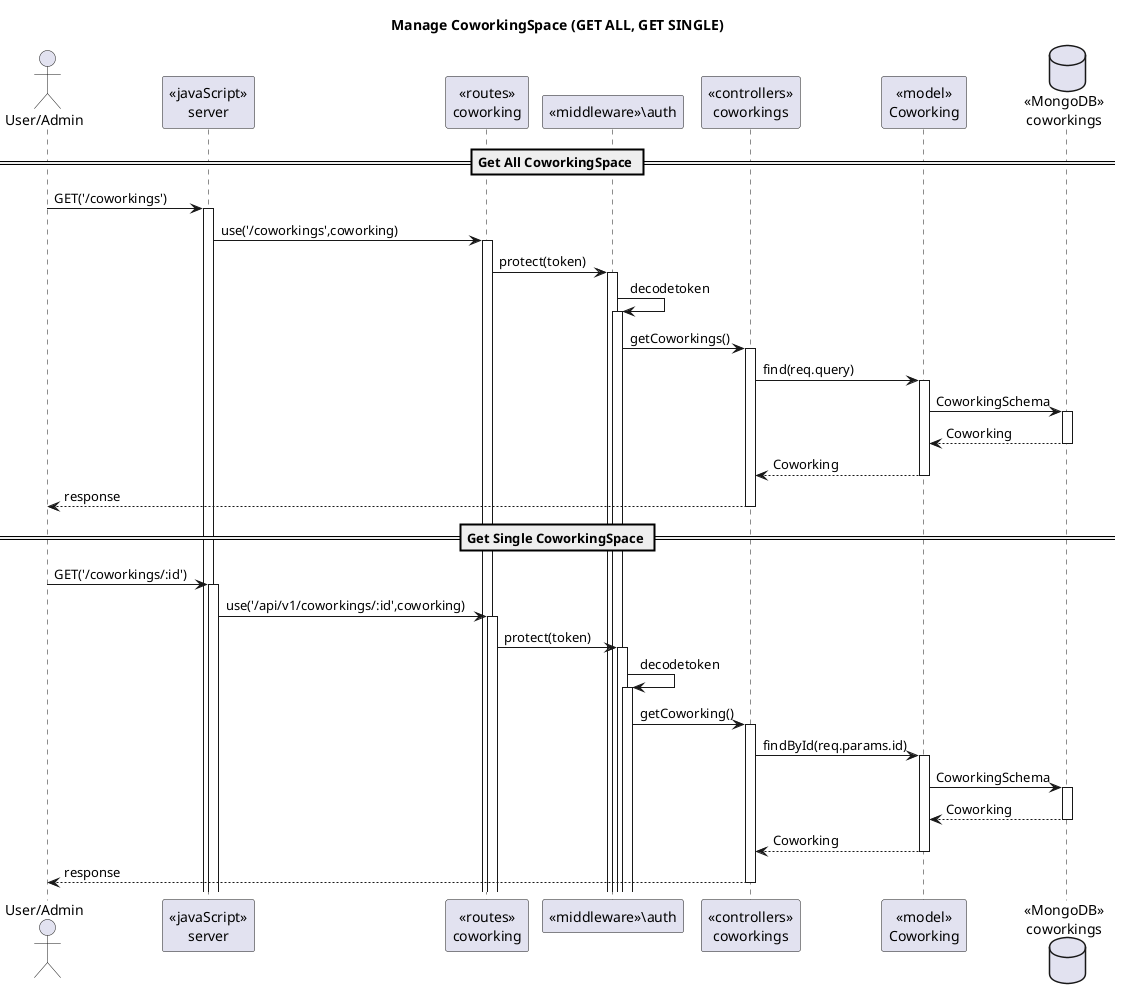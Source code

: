 @startuml Manage CoworkingSpace (GET ALL, GET SINGLE)

title "Manage CoworkingSpace (GET ALL, GET SINGLE)"

actor "User/Admin" as user
participant "<<javaScript>>\nserver" as server
participant "<<routes>>\ncoworking" as routerCoworkingSpaces
participant "<<middleware>>\auth" as middleware
participant "<<controllers>>\ncoworkings" as controllersCoworkingSpaces
participant "<<model>>\nCoworking" as modelCoworkingSpace
database "<<MongoDB>>\ncoworkings" as CoworkingSpacesDatabase


== Get All CoworkingSpace ==

user->server ++:GET('/coworkings')
server->routerCoworkingSpaces ++:use('/coworkings',coworking)
routerCoworkingSpaces -> middleware ++:protect(token)
middleware -> middleware ++:decodetoken
middleware -> controllersCoworkingSpaces ++:getCoworkings()
controllersCoworkingSpaces->modelCoworkingSpace ++:find(req.query)
modelCoworkingSpace ->CoworkingSpacesDatabase ++: CoworkingSchema
CoworkingSpacesDatabase --> modelCoworkingSpace --: Coworking
controllersCoworkingSpaces <-- modelCoworkingSpace --:Coworking
controllersCoworkingSpaces -->user --:response



== Get Single CoworkingSpace ==

user->server ++:GET('/coworkings/:id')
server->routerCoworkingSpaces ++:use('/api/v1/coworkings/:id',coworking)
routerCoworkingSpaces -> middleware ++:protect(token)
middleware -> middleware ++:decodetoken
middleware -> controllersCoworkingSpaces ++:getCoworking()
controllersCoworkingSpaces->modelCoworkingSpace ++:findById(req.params.id)
modelCoworkingSpace ->CoworkingSpacesDatabase ++: CoworkingSchema
CoworkingSpacesDatabase --> modelCoworkingSpace --: Coworking
controllersCoworkingSpaces <-- modelCoworkingSpace --:Coworking
controllersCoworkingSpaces -->user --:response

@enduml